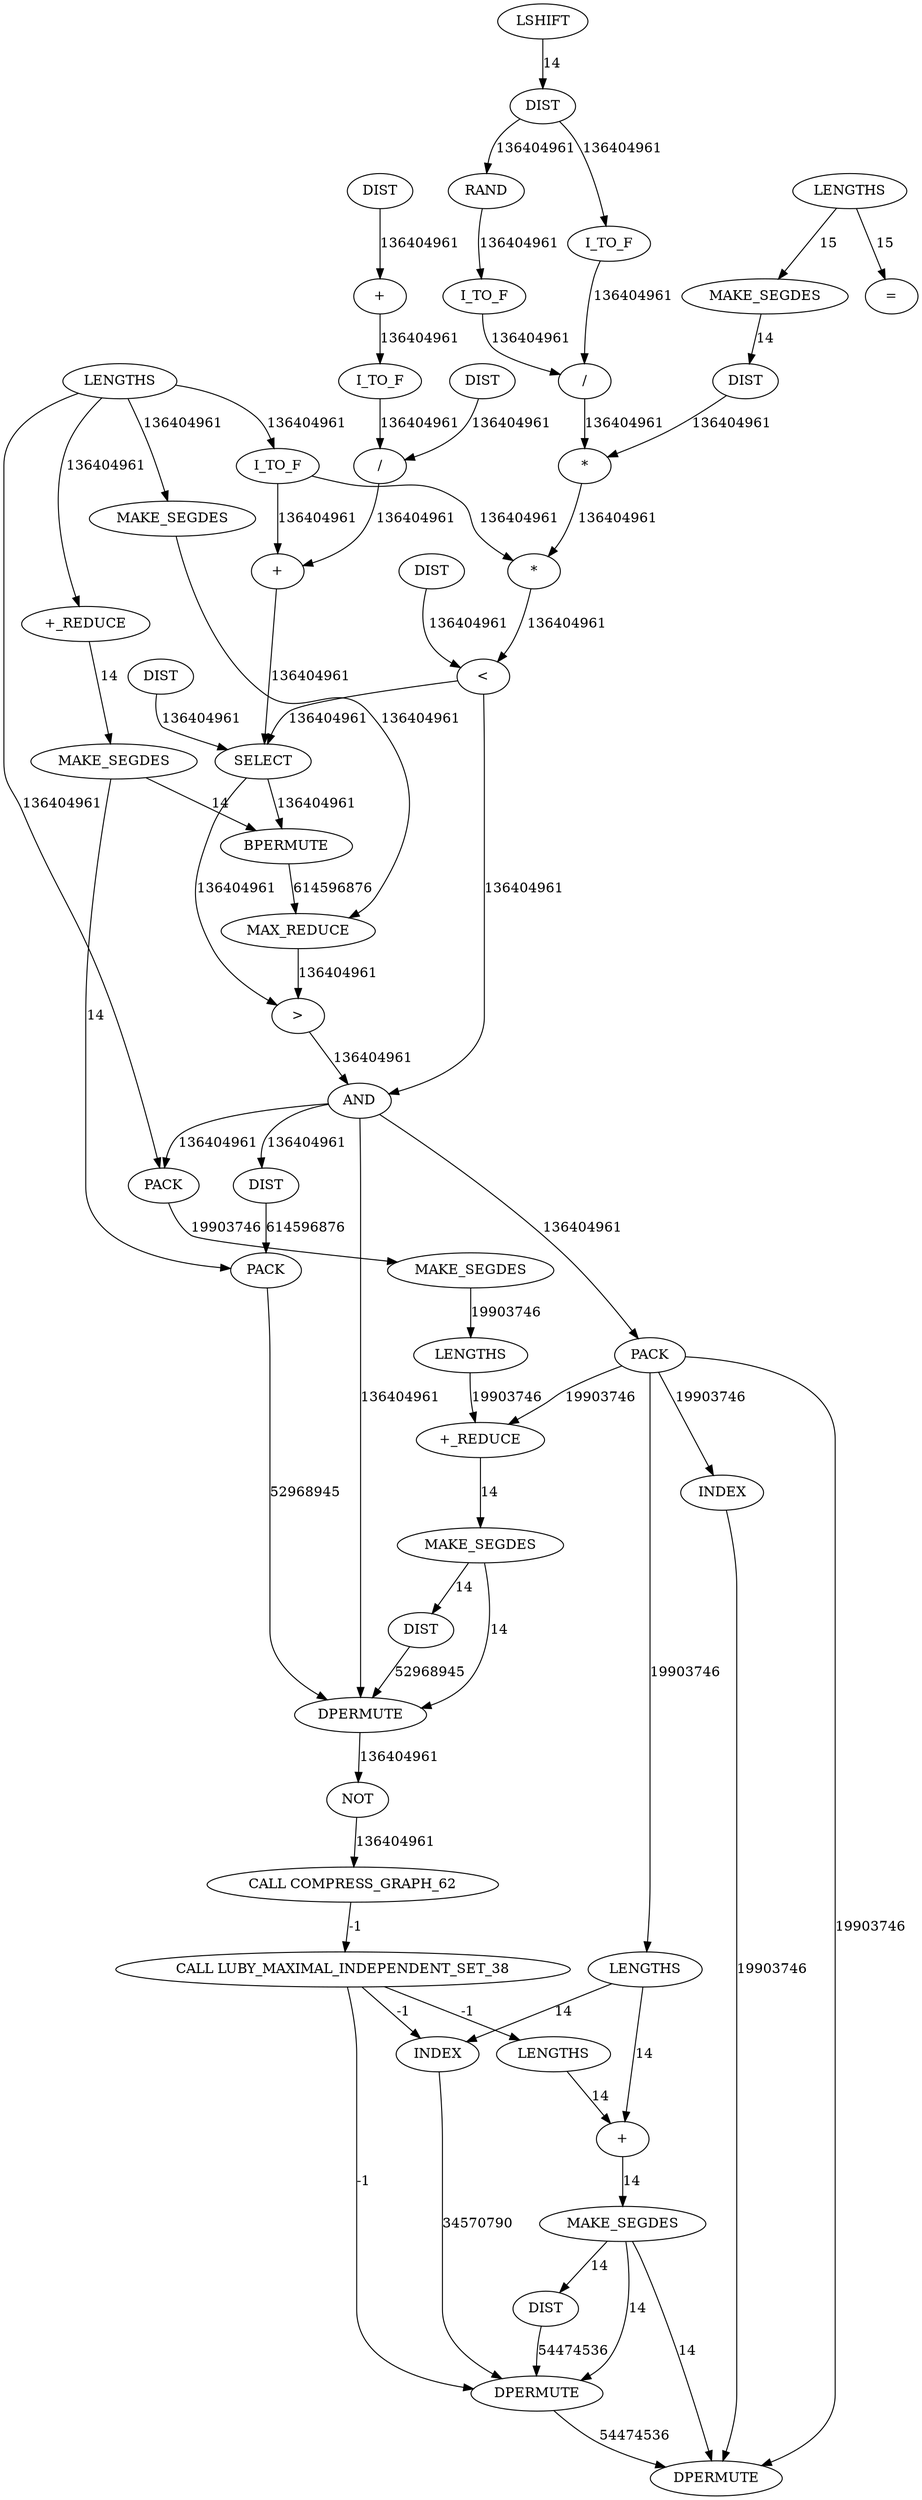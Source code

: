 digraph {
	maximal_independent_set_large_grid_INST_3792 [label="/" cost=307770651]
	maximal_independent_set_large_grid_INST_3754 [label=I_TO_F cost=468508175]
	maximal_independent_set_large_grid_INST_3934 [label=MAKE_SEGDES cost=36540193]
	maximal_independent_set_large_grid_INST_458 [label="=" cost=10146]
	maximal_independent_set_large_grid_INST_3824 [label=MAKE_SEGDES cost=6661]
	maximal_independent_set_large_grid_INST_3718 [label=MAKE_SEGDES cost=1505]
	maximal_independent_set_large_grid_INST_4004 [label=LENGTHS cost=5115]
	maximal_independent_set_large_grid_INST_522 [label="+" cost=429769217]
	maximal_independent_set_large_grid_INST_3962 [label=DIST cost=4772]
	maximal_independent_set_large_grid_INST_3764 [label="/" cost=467145461]
	maximal_independent_set_large_grid_INST_578 [label=NOT cost=1747214]
	maximal_independent_set_large_grid_INST_3954 [label=LENGTHS cost=38043947]
	maximal_independent_set_large_grid_INST_3767 [label="*" cost=309860320]
	maximal_independent_set_large_grid_INST_3795 [label=DIST cost=2278]
	maximal_independent_set_large_grid_INST_4045 [label=DPERMUTE cost=242401747]
	maximal_independent_set_large_grid_INST_3851 [label=MAKE_SEGDES cost=258119454]
	maximal_independent_set_large_grid_INST_3875 [label=PACK cost=813606221]
	maximal_independent_set_large_grid_INST_3787 [label=DIST cost=350]
	maximal_independent_set_large_grid_INST_480 [label=I_TO_F cost=305246851]
	maximal_independent_set_large_grid_INST_3892 [label=DIST cost=3100123050]
	maximal_independent_set_large_grid_INST_3911 [label=PACK cost=2995147928]
	maximal_independent_set_large_grid_INST_3746 [label=DIST cost=3956]
	maximal_independent_set_large_grid_INST_547 [label="\>" cost=214015256]
	maximal_independent_set_large_grid_INST_3758 [label=I_TO_F cost=3868]
	maximal_independent_set_large_grid_INST_543 [label=MAX_REDUCE cost=2053109861]
	maximal_independent_set_large_grid_INST_3770 [label=DIST cost=2791]
	maximal_independent_set_large_grid_INST_4022 [label=LENGTHS cost=516]
	maximal_independent_set_large_grid_INST_582 [label="CALL LUBY_MAXIMAL_INDEPENDENT_SET_38" cost=0]
	maximal_independent_set_large_grid_INST_3990 [label=DPERMUTE cost=440356030]
	maximal_independent_set_large_grid_INST_579 [label="CALL COMPRESS_GRAPH_62" cost=0]
	maximal_independent_set_large_grid_INST_3715 [label=LENGTHS cost=11739]
	maximal_independent_set_large_grid_INST_550 [label=AND cost=5396371]
	maximal_independent_set_large_grid_INST_514 [label="+" cost=409009635]
	maximal_independent_set_large_grid_INST_4023 [label="+" cost=991]
	maximal_independent_set_large_grid_INST_3835 [label=BPERMUTE cost=11512891893]
	maximal_independent_set_large_grid_INST_3926 [label=PACK cost=766061854]
	maximal_independent_set_large_grid_INST_3742 [label=LSHIFT cost=30186]
	maximal_independent_set_large_grid_INST_517 [label=I_TO_F cost=310824038]
	maximal_independent_set_large_grid_INST_4012 [label=INDEX cost=4427]
	maximal_independent_set_large_grid_INST_3822 [label="+_REDUCE" cost=104751867]
	maximal_independent_set_large_grid_INST_4000 [label=INDEX cost=6447]
	maximal_independent_set_large_grid_INST_492 [label="\<" cost=107040756]
	maximal_independent_set_large_grid_INST_3735 [label=LENGTHS cost=262506054]
	maximal_independent_set_large_grid_INST_4034 [label=DIST cost=1545]
	maximal_independent_set_large_grid_INST_3801 [label=SELECT cost=770173254]
	maximal_independent_set_large_grid_INST_3751 [label=RAND cost=5386167913]
	maximal_independent_set_large_grid_INST_3956 [label="+_REDUCE" cost=14246500]
	maximal_independent_set_large_grid_INST_486 [label="*" cost=433510258]
	maximal_independent_set_large_grid_INST_3958 [label=MAKE_SEGDES cost=1764]
	maximal_independent_set_large_grid_INST_4028 [label=MAKE_SEGDES cost=305]
	maximal_independent_set_large_grid_INST_3784 [label=DIST cost=3098]
	maximal_independent_set_large_grid_INST_3724 [label=DIST cost=4344]
	maximal_independent_set_large_grid_INST_4056 [label=DPERMUTE cost=190142859]
	maximal_independent_set_large_grid_INST_3792 -> maximal_independent_set_large_grid_INST_522 [label=136404961 cost=136404961]
	maximal_independent_set_large_grid_INST_3754 -> maximal_independent_set_large_grid_INST_3764 [label=136404961 cost=136404961]
	maximal_independent_set_large_grid_INST_3934 -> maximal_independent_set_large_grid_INST_3954 [label=19903746 cost=19903746]
	maximal_independent_set_large_grid_INST_3824 -> maximal_independent_set_large_grid_INST_3835 [label=14 cost=14]
	maximal_independent_set_large_grid_INST_3824 -> maximal_independent_set_large_grid_INST_3911 [label=14 cost=14]
	maximal_independent_set_large_grid_INST_3718 -> maximal_independent_set_large_grid_INST_3724 [label=14 cost=14]
	maximal_independent_set_large_grid_INST_4004 -> maximal_independent_set_large_grid_INST_4012 [label=14 cost=14]
	maximal_independent_set_large_grid_INST_4004 -> maximal_independent_set_large_grid_INST_4023 [label=14 cost=14]
	maximal_independent_set_large_grid_INST_522 -> maximal_independent_set_large_grid_INST_3801 [label=136404961 cost=136404961]
	maximal_independent_set_large_grid_INST_3962 -> maximal_independent_set_large_grid_INST_3990 [label=52968945 cost=52968945]
	maximal_independent_set_large_grid_INST_3764 -> maximal_independent_set_large_grid_INST_3767 [label=136404961 cost=136404961]
	maximal_independent_set_large_grid_INST_578 -> maximal_independent_set_large_grid_INST_579 [label=136404961 cost=136404961]
	maximal_independent_set_large_grid_INST_3954 -> maximal_independent_set_large_grid_INST_3956 [label=19903746 cost=19903746]
	maximal_independent_set_large_grid_INST_3767 -> maximal_independent_set_large_grid_INST_486 [label=136404961 cost=136404961]
	maximal_independent_set_large_grid_INST_3795 -> maximal_independent_set_large_grid_INST_3801 [label=136404961 cost=136404961]
	maximal_independent_set_large_grid_INST_4045 -> maximal_independent_set_large_grid_INST_4056 [label=54474536 cost=54474536]
	maximal_independent_set_large_grid_INST_3851 -> maximal_independent_set_large_grid_INST_543 [label=136404961 cost=136404961]
	maximal_independent_set_large_grid_INST_3875 -> maximal_independent_set_large_grid_INST_3956 [label=19903746 cost=19903746]
	maximal_independent_set_large_grid_INST_3875 -> maximal_independent_set_large_grid_INST_4000 [label=19903746 cost=19903746]
	maximal_independent_set_large_grid_INST_3875 -> maximal_independent_set_large_grid_INST_4004 [label=19903746 cost=19903746]
	maximal_independent_set_large_grid_INST_3875 -> maximal_independent_set_large_grid_INST_4056 [label=19903746 cost=19903746]
	maximal_independent_set_large_grid_INST_3787 -> maximal_independent_set_large_grid_INST_514 [label=136404961 cost=136404961]
	maximal_independent_set_large_grid_INST_480 -> maximal_independent_set_large_grid_INST_486 [label=136404961 cost=136404961]
	maximal_independent_set_large_grid_INST_480 -> maximal_independent_set_large_grid_INST_522 [label=136404961 cost=136404961]
	maximal_independent_set_large_grid_INST_3892 -> maximal_independent_set_large_grid_INST_3911 [label=614596876 cost=614596876]
	maximal_independent_set_large_grid_INST_3911 -> maximal_independent_set_large_grid_INST_3990 [label=52968945 cost=52968945]
	maximal_independent_set_large_grid_INST_3746 -> maximal_independent_set_large_grid_INST_3751 [label=136404961 cost=136404961]
	maximal_independent_set_large_grid_INST_3746 -> maximal_independent_set_large_grid_INST_3758 [label=136404961 cost=136404961]
	maximal_independent_set_large_grid_INST_547 -> maximal_independent_set_large_grid_INST_550 [label=136404961 cost=136404961]
	maximal_independent_set_large_grid_INST_3758 -> maximal_independent_set_large_grid_INST_3764 [label=136404961 cost=136404961]
	maximal_independent_set_large_grid_INST_543 -> maximal_independent_set_large_grid_INST_547 [label=136404961 cost=136404961]
	maximal_independent_set_large_grid_INST_3770 -> maximal_independent_set_large_grid_INST_492 [label=136404961 cost=136404961]
	maximal_independent_set_large_grid_INST_4022 -> maximal_independent_set_large_grid_INST_4023 [label=14 cost=14]
	maximal_independent_set_large_grid_INST_582 -> maximal_independent_set_large_grid_INST_4012 [label=-1 cost=-1]
	maximal_independent_set_large_grid_INST_582 -> maximal_independent_set_large_grid_INST_4022 [label=-1 cost=-1]
	maximal_independent_set_large_grid_INST_582 -> maximal_independent_set_large_grid_INST_4045 [label=-1 cost=-1]
	maximal_independent_set_large_grid_INST_3990 -> maximal_independent_set_large_grid_INST_578 [label=136404961 cost=136404961]
	maximal_independent_set_large_grid_INST_579 -> maximal_independent_set_large_grid_INST_582 [label=-1 cost=-1]
	maximal_independent_set_large_grid_INST_3715 -> maximal_independent_set_large_grid_INST_458 [label=15 cost=15]
	maximal_independent_set_large_grid_INST_3715 -> maximal_independent_set_large_grid_INST_3718 [label=15 cost=15]
	maximal_independent_set_large_grid_INST_550 -> maximal_independent_set_large_grid_INST_3875 [label=136404961 cost=136404961]
	maximal_independent_set_large_grid_INST_550 -> maximal_independent_set_large_grid_INST_3892 [label=136404961 cost=136404961]
	maximal_independent_set_large_grid_INST_550 -> maximal_independent_set_large_grid_INST_3926 [label=136404961 cost=136404961]
	maximal_independent_set_large_grid_INST_550 -> maximal_independent_set_large_grid_INST_3990 [label=136404961 cost=136404961]
	maximal_independent_set_large_grid_INST_514 -> maximal_independent_set_large_grid_INST_517 [label=136404961 cost=136404961]
	maximal_independent_set_large_grid_INST_4023 -> maximal_independent_set_large_grid_INST_4028 [label=14 cost=14]
	maximal_independent_set_large_grid_INST_3835 -> maximal_independent_set_large_grid_INST_543 [label=614596876 cost=614596876]
	maximal_independent_set_large_grid_INST_3926 -> maximal_independent_set_large_grid_INST_3934 [label=19903746 cost=19903746]
	maximal_independent_set_large_grid_INST_3742 -> maximal_independent_set_large_grid_INST_3746 [label=14 cost=14]
	maximal_independent_set_large_grid_INST_517 -> maximal_independent_set_large_grid_INST_3792 [label=136404961 cost=136404961]
	maximal_independent_set_large_grid_INST_4012 -> maximal_independent_set_large_grid_INST_4045 [label=34570790 cost=34570790]
	maximal_independent_set_large_grid_INST_3822 -> maximal_independent_set_large_grid_INST_3824 [label=14 cost=14]
	maximal_independent_set_large_grid_INST_4000 -> maximal_independent_set_large_grid_INST_4056 [label=19903746 cost=19903746]
	maximal_independent_set_large_grid_INST_492 -> maximal_independent_set_large_grid_INST_3801 [label=136404961 cost=136404961]
	maximal_independent_set_large_grid_INST_492 -> maximal_independent_set_large_grid_INST_550 [label=136404961 cost=136404961]
	maximal_independent_set_large_grid_INST_3735 -> maximal_independent_set_large_grid_INST_480 [label=136404961 cost=136404961]
	maximal_independent_set_large_grid_INST_3735 -> maximal_independent_set_large_grid_INST_3822 [label=136404961 cost=136404961]
	maximal_independent_set_large_grid_INST_3735 -> maximal_independent_set_large_grid_INST_3851 [label=136404961 cost=136404961]
	maximal_independent_set_large_grid_INST_3735 -> maximal_independent_set_large_grid_INST_3926 [label=136404961 cost=136404961]
	maximal_independent_set_large_grid_INST_4034 -> maximal_independent_set_large_grid_INST_4045 [label=54474536 cost=54474536]
	maximal_independent_set_large_grid_INST_3801 -> maximal_independent_set_large_grid_INST_3835 [label=136404961 cost=136404961]
	maximal_independent_set_large_grid_INST_3801 -> maximal_independent_set_large_grid_INST_547 [label=136404961 cost=136404961]
	maximal_independent_set_large_grid_INST_3751 -> maximal_independent_set_large_grid_INST_3754 [label=136404961 cost=136404961]
	maximal_independent_set_large_grid_INST_3956 -> maximal_independent_set_large_grid_INST_3958 [label=14 cost=14]
	maximal_independent_set_large_grid_INST_486 -> maximal_independent_set_large_grid_INST_492 [label=136404961 cost=136404961]
	maximal_independent_set_large_grid_INST_3958 -> maximal_independent_set_large_grid_INST_3962 [label=14 cost=14]
	maximal_independent_set_large_grid_INST_3958 -> maximal_independent_set_large_grid_INST_3990 [label=14 cost=14]
	maximal_independent_set_large_grid_INST_4028 -> maximal_independent_set_large_grid_INST_4034 [label=14 cost=14]
	maximal_independent_set_large_grid_INST_4028 -> maximal_independent_set_large_grid_INST_4045 [label=14 cost=14]
	maximal_independent_set_large_grid_INST_4028 -> maximal_independent_set_large_grid_INST_4056 [label=14 cost=14]
	maximal_independent_set_large_grid_INST_3784 -> maximal_independent_set_large_grid_INST_3792 [label=136404961 cost=136404961]
	maximal_independent_set_large_grid_INST_3724 -> maximal_independent_set_large_grid_INST_3767 [label=136404961 cost=136404961]
}
